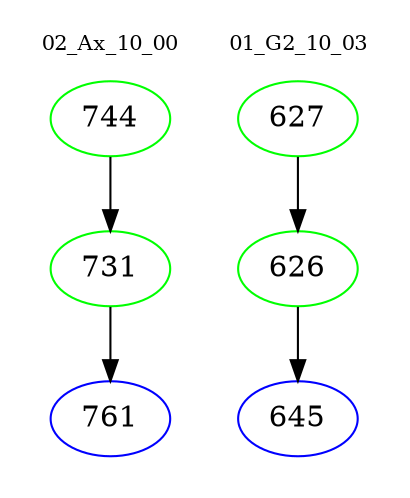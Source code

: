digraph{
subgraph cluster_0 {
color = white
label = "02_Ax_10_00";
fontsize=10;
T0_744 [label="744", color="green"]
T0_744 -> T0_731 [color="black"]
T0_731 [label="731", color="green"]
T0_731 -> T0_761 [color="black"]
T0_761 [label="761", color="blue"]
}
subgraph cluster_1 {
color = white
label = "01_G2_10_03";
fontsize=10;
T1_627 [label="627", color="green"]
T1_627 -> T1_626 [color="black"]
T1_626 [label="626", color="green"]
T1_626 -> T1_645 [color="black"]
T1_645 [label="645", color="blue"]
}
}

